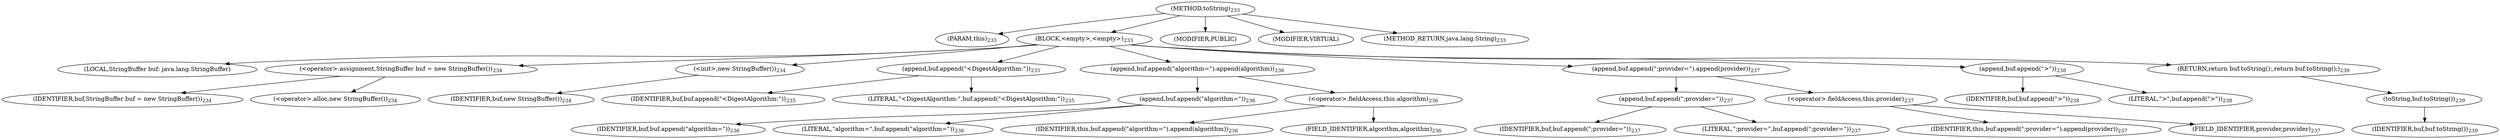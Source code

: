 digraph "toString" {  
"298" [label = <(METHOD,toString)<SUB>233</SUB>> ]
"299" [label = <(PARAM,this)<SUB>233</SUB>> ]
"300" [label = <(BLOCK,&lt;empty&gt;,&lt;empty&gt;)<SUB>233</SUB>> ]
"16" [label = <(LOCAL,StringBuffer buf: java.lang.StringBuffer)> ]
"301" [label = <(&lt;operator&gt;.assignment,StringBuffer buf = new StringBuffer())<SUB>234</SUB>> ]
"302" [label = <(IDENTIFIER,buf,StringBuffer buf = new StringBuffer())<SUB>234</SUB>> ]
"303" [label = <(&lt;operator&gt;.alloc,new StringBuffer())<SUB>234</SUB>> ]
"304" [label = <(&lt;init&gt;,new StringBuffer())<SUB>234</SUB>> ]
"15" [label = <(IDENTIFIER,buf,new StringBuffer())<SUB>234</SUB>> ]
"305" [label = <(append,buf.append(&quot;&lt;DigestAlgorithm:&quot;))<SUB>235</SUB>> ]
"306" [label = <(IDENTIFIER,buf,buf.append(&quot;&lt;DigestAlgorithm:&quot;))<SUB>235</SUB>> ]
"307" [label = <(LITERAL,&quot;&lt;DigestAlgorithm:&quot;,buf.append(&quot;&lt;DigestAlgorithm:&quot;))<SUB>235</SUB>> ]
"308" [label = <(append,buf.append(&quot;algorithm=&quot;).append(algorithm))<SUB>236</SUB>> ]
"309" [label = <(append,buf.append(&quot;algorithm=&quot;))<SUB>236</SUB>> ]
"310" [label = <(IDENTIFIER,buf,buf.append(&quot;algorithm=&quot;))<SUB>236</SUB>> ]
"311" [label = <(LITERAL,&quot;algorithm=&quot;,buf.append(&quot;algorithm=&quot;))<SUB>236</SUB>> ]
"312" [label = <(&lt;operator&gt;.fieldAccess,this.algorithm)<SUB>236</SUB>> ]
"313" [label = <(IDENTIFIER,this,buf.append(&quot;algorithm=&quot;).append(algorithm))<SUB>236</SUB>> ]
"314" [label = <(FIELD_IDENTIFIER,algorithm,algorithm)<SUB>236</SUB>> ]
"315" [label = <(append,buf.append(&quot;;provider=&quot;).append(provider))<SUB>237</SUB>> ]
"316" [label = <(append,buf.append(&quot;;provider=&quot;))<SUB>237</SUB>> ]
"317" [label = <(IDENTIFIER,buf,buf.append(&quot;;provider=&quot;))<SUB>237</SUB>> ]
"318" [label = <(LITERAL,&quot;;provider=&quot;,buf.append(&quot;;provider=&quot;))<SUB>237</SUB>> ]
"319" [label = <(&lt;operator&gt;.fieldAccess,this.provider)<SUB>237</SUB>> ]
"320" [label = <(IDENTIFIER,this,buf.append(&quot;;provider=&quot;).append(provider))<SUB>237</SUB>> ]
"321" [label = <(FIELD_IDENTIFIER,provider,provider)<SUB>237</SUB>> ]
"322" [label = <(append,buf.append(&quot;&gt;&quot;))<SUB>238</SUB>> ]
"323" [label = <(IDENTIFIER,buf,buf.append(&quot;&gt;&quot;))<SUB>238</SUB>> ]
"324" [label = <(LITERAL,&quot;&gt;&quot;,buf.append(&quot;&gt;&quot;))<SUB>238</SUB>> ]
"325" [label = <(RETURN,return buf.toString();,return buf.toString();)<SUB>239</SUB>> ]
"326" [label = <(toString,buf.toString())<SUB>239</SUB>> ]
"327" [label = <(IDENTIFIER,buf,buf.toString())<SUB>239</SUB>> ]
"328" [label = <(MODIFIER,PUBLIC)> ]
"329" [label = <(MODIFIER,VIRTUAL)> ]
"330" [label = <(METHOD_RETURN,java.lang.String)<SUB>233</SUB>> ]
  "298" -> "299" 
  "298" -> "300" 
  "298" -> "328" 
  "298" -> "329" 
  "298" -> "330" 
  "300" -> "16" 
  "300" -> "301" 
  "300" -> "304" 
  "300" -> "305" 
  "300" -> "308" 
  "300" -> "315" 
  "300" -> "322" 
  "300" -> "325" 
  "301" -> "302" 
  "301" -> "303" 
  "304" -> "15" 
  "305" -> "306" 
  "305" -> "307" 
  "308" -> "309" 
  "308" -> "312" 
  "309" -> "310" 
  "309" -> "311" 
  "312" -> "313" 
  "312" -> "314" 
  "315" -> "316" 
  "315" -> "319" 
  "316" -> "317" 
  "316" -> "318" 
  "319" -> "320" 
  "319" -> "321" 
  "322" -> "323" 
  "322" -> "324" 
  "325" -> "326" 
  "326" -> "327" 
}
